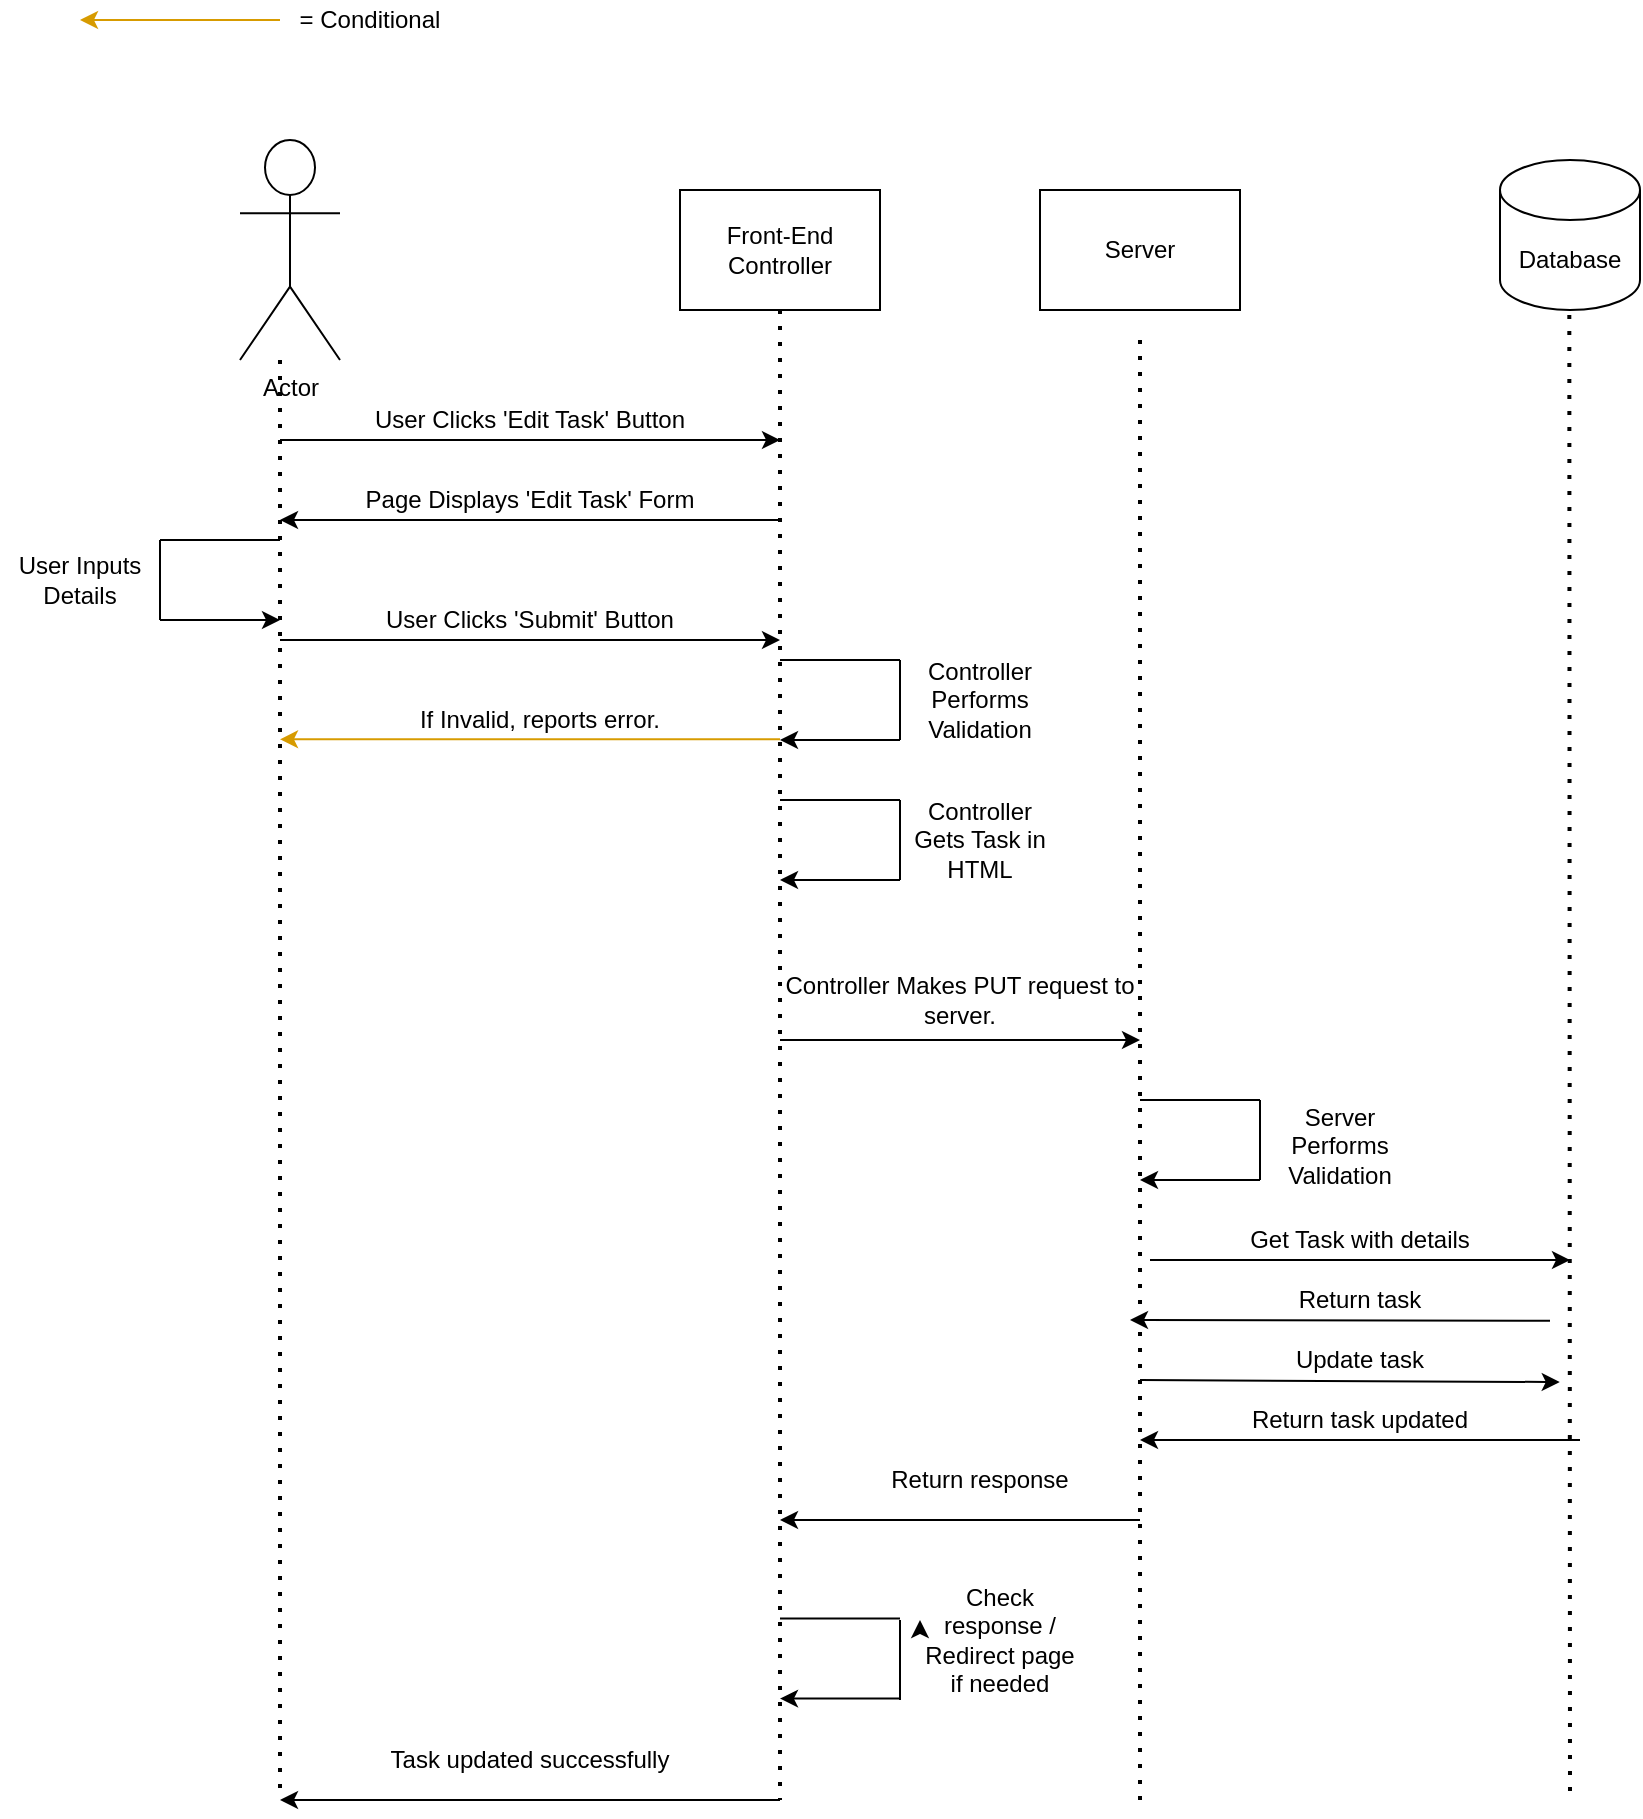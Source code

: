 <mxfile version="14.2.9" type="device"><diagram id="gLwwRTHM_sax4v1_5Uqf" name="Page-1"><mxGraphModel dx="1635" dy="906" grid="1" gridSize="10" guides="1" tooltips="1" connect="1" arrows="1" fold="1" page="1" pageScale="1" pageWidth="850" pageHeight="1100" math="0" shadow="0"><root><mxCell id="0"/><mxCell id="1" parent="0"/><mxCell id="o1XTGOo5_ii0ce84xoPS-1" value="Actor" style="shape=umlActor;verticalLabelPosition=bottom;verticalAlign=top;html=1;outlineConnect=0;" parent="1" vertex="1"><mxGeometry x="120" y="90" width="50" height="110" as="geometry"/></mxCell><mxCell id="o1XTGOo5_ii0ce84xoPS-9" value="Front-End Controller" style="rounded=0;whiteSpace=wrap;html=1;" parent="1" vertex="1"><mxGeometry x="340" y="115" width="100" height="60" as="geometry"/></mxCell><mxCell id="o1XTGOo5_ii0ce84xoPS-10" value="" style="endArrow=none;dashed=1;html=1;dashPattern=1 3;strokeWidth=2;" parent="1" edge="1"><mxGeometry width="50" height="50" relative="1" as="geometry"><mxPoint x="140" y="200" as="sourcePoint"/><mxPoint x="140" y="920" as="targetPoint"/></mxGeometry></mxCell><mxCell id="o1XTGOo5_ii0ce84xoPS-12" value="" style="endArrow=classic;html=1;" parent="1" edge="1"><mxGeometry width="50" height="50" relative="1" as="geometry"><mxPoint x="140" y="240" as="sourcePoint"/><mxPoint x="390" y="240" as="targetPoint"/></mxGeometry></mxCell><mxCell id="o1XTGOo5_ii0ce84xoPS-13" value="" style="endArrow=none;dashed=1;html=1;dashPattern=1 3;strokeWidth=2;exitX=0.5;exitY=1;exitDx=0;exitDy=0;" parent="1" source="o1XTGOo5_ii0ce84xoPS-9" edge="1"><mxGeometry width="50" height="50" relative="1" as="geometry"><mxPoint x="460" y="200" as="sourcePoint"/><mxPoint x="390" y="920" as="targetPoint"/></mxGeometry></mxCell><mxCell id="o1XTGOo5_ii0ce84xoPS-14" value="User Clicks 'Edit Task' Button" style="text;html=1;strokeColor=none;fillColor=none;align=center;verticalAlign=middle;whiteSpace=wrap;rounded=0;" parent="1" vertex="1"><mxGeometry x="180" y="220" width="170" height="20" as="geometry"/></mxCell><mxCell id="o1XTGOo5_ii0ce84xoPS-15" value="" style="endArrow=classic;html=1;" parent="1" edge="1"><mxGeometry width="50" height="50" relative="1" as="geometry"><mxPoint x="390" y="280" as="sourcePoint"/><mxPoint x="140" y="280" as="targetPoint"/></mxGeometry></mxCell><mxCell id="o1XTGOo5_ii0ce84xoPS-16" value="Page Displays 'Edit Task' Form" style="text;html=1;strokeColor=none;fillColor=none;align=center;verticalAlign=middle;whiteSpace=wrap;rounded=0;" parent="1" vertex="1"><mxGeometry x="180" y="260" width="170" height="20" as="geometry"/></mxCell><mxCell id="o1XTGOo5_ii0ce84xoPS-18" value="" style="endArrow=classic;html=1;" parent="1" edge="1"><mxGeometry width="50" height="50" relative="1" as="geometry"><mxPoint x="140" y="340" as="sourcePoint"/><mxPoint x="390" y="340" as="targetPoint"/></mxGeometry></mxCell><mxCell id="o1XTGOo5_ii0ce84xoPS-19" value="User Clicks 'Submit' Button" style="text;html=1;strokeColor=none;fillColor=none;align=center;verticalAlign=middle;whiteSpace=wrap;rounded=0;" parent="1" vertex="1"><mxGeometry x="155" y="320" width="220" height="20" as="geometry"/></mxCell><mxCell id="o1XTGOo5_ii0ce84xoPS-20" value="Server" style="rounded=0;whiteSpace=wrap;html=1;" parent="1" vertex="1"><mxGeometry x="520" y="115" width="100" height="60" as="geometry"/></mxCell><mxCell id="o1XTGOo5_ii0ce84xoPS-22" value="" style="endArrow=none;html=1;" parent="1" edge="1"><mxGeometry width="50" height="50" relative="1" as="geometry"><mxPoint x="140" y="290" as="sourcePoint"/><mxPoint x="80" y="290" as="targetPoint"/></mxGeometry></mxCell><mxCell id="o1XTGOo5_ii0ce84xoPS-23" value="" style="endArrow=none;html=1;" parent="1" edge="1"><mxGeometry width="50" height="50" relative="1" as="geometry"><mxPoint x="80" y="290" as="sourcePoint"/><mxPoint x="80" y="330" as="targetPoint"/></mxGeometry></mxCell><mxCell id="o1XTGOo5_ii0ce84xoPS-24" value="" style="endArrow=classic;html=1;" parent="1" edge="1"><mxGeometry width="50" height="50" relative="1" as="geometry"><mxPoint x="80" y="330" as="sourcePoint"/><mxPoint x="140" y="330" as="targetPoint"/></mxGeometry></mxCell><mxCell id="o1XTGOo5_ii0ce84xoPS-25" value="User Inputs Details" style="text;html=1;strokeColor=none;fillColor=none;align=center;verticalAlign=middle;whiteSpace=wrap;rounded=0;" parent="1" vertex="1"><mxGeometry y="300" width="80" height="20" as="geometry"/></mxCell><mxCell id="o1XTGOo5_ii0ce84xoPS-27" value="" style="endArrow=none;html=1;" parent="1" edge="1"><mxGeometry width="50" height="50" relative="1" as="geometry"><mxPoint x="450" y="350" as="sourcePoint"/><mxPoint x="390" y="350" as="targetPoint"/></mxGeometry></mxCell><mxCell id="o1XTGOo5_ii0ce84xoPS-28" value="" style="endArrow=none;html=1;" parent="1" edge="1"><mxGeometry width="50" height="50" relative="1" as="geometry"><mxPoint x="450" y="350" as="sourcePoint"/><mxPoint x="450" y="390" as="targetPoint"/></mxGeometry></mxCell><mxCell id="o1XTGOo5_ii0ce84xoPS-29" value="" style="endArrow=classic;html=1;" parent="1" edge="1"><mxGeometry width="50" height="50" relative="1" as="geometry"><mxPoint x="450" y="390" as="sourcePoint"/><mxPoint x="390" y="390" as="targetPoint"/></mxGeometry></mxCell><mxCell id="o1XTGOo5_ii0ce84xoPS-30" value="Controller Performs Validation" style="text;html=1;strokeColor=none;fillColor=none;align=center;verticalAlign=middle;whiteSpace=wrap;rounded=0;" parent="1" vertex="1"><mxGeometry x="450" y="360" width="80" height="20" as="geometry"/></mxCell><mxCell id="o1XTGOo5_ii0ce84xoPS-31" value="" style="endArrow=classic;html=1;" parent="1" edge="1"><mxGeometry width="50" height="50" relative="1" as="geometry"><mxPoint x="390" y="540" as="sourcePoint"/><mxPoint x="570" y="540" as="targetPoint"/></mxGeometry></mxCell><mxCell id="o1XTGOo5_ii0ce84xoPS-32" value="" style="endArrow=none;dashed=1;html=1;dashPattern=1 3;strokeWidth=2;exitX=0.5;exitY=1;exitDx=0;exitDy=0;" parent="1" edge="1"><mxGeometry width="50" height="50" relative="1" as="geometry"><mxPoint x="570" y="190" as="sourcePoint"/><mxPoint x="570" y="920" as="targetPoint"/></mxGeometry></mxCell><mxCell id="o1XTGOo5_ii0ce84xoPS-33" value="Controller Makes PUT request to server." style="text;html=1;strokeColor=none;fillColor=none;align=center;verticalAlign=middle;whiteSpace=wrap;rounded=0;" parent="1" vertex="1"><mxGeometry x="390" y="500" width="180" height="40" as="geometry"/></mxCell><mxCell id="o1XTGOo5_ii0ce84xoPS-35" value="Database" style="shape=cylinder3;whiteSpace=wrap;html=1;boundedLbl=1;backgroundOutline=1;size=15;" parent="1" vertex="1"><mxGeometry x="750" y="100" width="70" height="75" as="geometry"/></mxCell><mxCell id="o1XTGOo5_ii0ce84xoPS-37" value="" style="endArrow=none;dashed=1;html=1;dashPattern=1 3;strokeWidth=2;exitX=0.5;exitY=1;exitDx=0;exitDy=0;" parent="1" edge="1"><mxGeometry width="50" height="50" relative="1" as="geometry"><mxPoint x="784.66" y="177.5" as="sourcePoint"/><mxPoint x="785" y="920" as="targetPoint"/></mxGeometry></mxCell><mxCell id="o1XTGOo5_ii0ce84xoPS-39" value="" style="endArrow=none;html=1;" parent="1" edge="1"><mxGeometry width="50" height="50" relative="1" as="geometry"><mxPoint x="630" y="570" as="sourcePoint"/><mxPoint x="570" y="570" as="targetPoint"/></mxGeometry></mxCell><mxCell id="o1XTGOo5_ii0ce84xoPS-40" value="" style="endArrow=none;html=1;" parent="1" edge="1"><mxGeometry width="50" height="50" relative="1" as="geometry"><mxPoint x="630" y="570" as="sourcePoint"/><mxPoint x="630" y="610" as="targetPoint"/></mxGeometry></mxCell><mxCell id="o1XTGOo5_ii0ce84xoPS-41" value="" style="endArrow=classic;html=1;" parent="1" edge="1"><mxGeometry width="50" height="50" relative="1" as="geometry"><mxPoint x="630" y="610" as="sourcePoint"/><mxPoint x="570" y="610" as="targetPoint"/></mxGeometry></mxCell><mxCell id="o1XTGOo5_ii0ce84xoPS-42" value="Server Performs Validation&lt;br&gt;&lt;br&gt;" style="text;html=1;strokeColor=none;fillColor=none;align=center;verticalAlign=middle;whiteSpace=wrap;rounded=0;" parent="1" vertex="1"><mxGeometry x="630" y="590" width="80" height="20" as="geometry"/></mxCell><mxCell id="o1XTGOo5_ii0ce84xoPS-43" value="" style="endArrow=classic;html=1;fillColor=#ffe6cc;strokeColor=#d79b00;" parent="1" edge="1"><mxGeometry width="50" height="50" relative="1" as="geometry"><mxPoint x="390" y="389.66" as="sourcePoint"/><mxPoint x="140" y="389.66" as="targetPoint"/></mxGeometry></mxCell><mxCell id="o1XTGOo5_ii0ce84xoPS-44" value="If Invalid, reports error." style="text;html=1;strokeColor=none;fillColor=none;align=center;verticalAlign=middle;whiteSpace=wrap;rounded=0;" parent="1" vertex="1"><mxGeometry x="190" y="370" width="160" height="20" as="geometry"/></mxCell><mxCell id="o1XTGOo5_ii0ce84xoPS-48" style="edgeStyle=orthogonalEdgeStyle;rounded=0;orthogonalLoop=1;jettySize=auto;html=1;fillColor=#ffe6cc;strokeColor=#d79b00;" parent="1" source="o1XTGOo5_ii0ce84xoPS-46" edge="1"><mxGeometry relative="1" as="geometry"><mxPoint x="40" y="30" as="targetPoint"/></mxGeometry></mxCell><mxCell id="o1XTGOo5_ii0ce84xoPS-46" value="= Conditional" style="text;html=1;strokeColor=none;fillColor=none;align=center;verticalAlign=middle;whiteSpace=wrap;rounded=0;" parent="1" vertex="1"><mxGeometry x="140" y="20" width="90" height="20" as="geometry"/></mxCell><mxCell id="o1XTGOo5_ii0ce84xoPS-55" value="" style="endArrow=classic;html=1;" parent="1" edge="1"><mxGeometry width="50" height="50" relative="1" as="geometry"><mxPoint x="575" y="650" as="sourcePoint"/><mxPoint x="785" y="650" as="targetPoint"/></mxGeometry></mxCell><mxCell id="o1XTGOo5_ii0ce84xoPS-56" value="Get Task with details" style="text;html=1;strokeColor=none;fillColor=none;align=center;verticalAlign=middle;whiteSpace=wrap;rounded=0;" parent="1" vertex="1"><mxGeometry x="570" y="630" width="220" height="20" as="geometry"/></mxCell><mxCell id="o1XTGOo5_ii0ce84xoPS-57" value="" style="endArrow=classic;html=1;" parent="1" edge="1"><mxGeometry width="50" height="50" relative="1" as="geometry"><mxPoint x="570" y="780" as="sourcePoint"/><mxPoint x="390" y="780" as="targetPoint"/></mxGeometry></mxCell><mxCell id="o1XTGOo5_ii0ce84xoPS-58" value="Return response" style="text;html=1;strokeColor=none;fillColor=none;align=center;verticalAlign=middle;whiteSpace=wrap;rounded=0;" parent="1" vertex="1"><mxGeometry x="420" y="750" width="140" height="20" as="geometry"/></mxCell><mxCell id="o1XTGOo5_ii0ce84xoPS-59" value="" style="endArrow=none;html=1;" parent="1" edge="1"><mxGeometry width="50" height="50" relative="1" as="geometry"><mxPoint x="450" y="829.31" as="sourcePoint"/><mxPoint x="390" y="829.31" as="targetPoint"/></mxGeometry></mxCell><mxCell id="o1XTGOo5_ii0ce84xoPS-60" value="" style="endArrow=none;html=1;" parent="1" edge="1"><mxGeometry width="50" height="50" relative="1" as="geometry"><mxPoint x="450" y="830" as="sourcePoint"/><mxPoint x="450" y="870" as="targetPoint"/></mxGeometry></mxCell><mxCell id="o1XTGOo5_ii0ce84xoPS-61" value="" style="endArrow=classic;html=1;" parent="1" edge="1"><mxGeometry width="50" height="50" relative="1" as="geometry"><mxPoint x="450" y="869.31" as="sourcePoint"/><mxPoint x="390" y="869.31" as="targetPoint"/></mxGeometry></mxCell><mxCell id="o1XTGOo5_ii0ce84xoPS-62" value="Check response / Redirect page if needed" style="text;html=1;strokeColor=none;fillColor=none;align=center;verticalAlign=middle;whiteSpace=wrap;rounded=0;" parent="1" vertex="1"><mxGeometry x="460" y="830" width="80" height="20" as="geometry"/></mxCell><mxCell id="o1XTGOo5_ii0ce84xoPS-66" value="Task updated successfully" style="text;html=1;strokeColor=none;fillColor=none;align=center;verticalAlign=middle;whiteSpace=wrap;rounded=0;" parent="1" vertex="1"><mxGeometry x="155" y="890" width="220" height="20" as="geometry"/></mxCell><mxCell id="o1XTGOo5_ii0ce84xoPS-73" value="" style="endArrow=classic;html=1;" parent="1" edge="1"><mxGeometry width="50" height="50" relative="1" as="geometry"><mxPoint x="775" y="680.34" as="sourcePoint"/><mxPoint x="565" y="680" as="targetPoint"/></mxGeometry></mxCell><mxCell id="o1XTGOo5_ii0ce84xoPS-74" value="Return task" style="text;html=1;strokeColor=none;fillColor=none;align=center;verticalAlign=middle;whiteSpace=wrap;rounded=0;" parent="1" vertex="1"><mxGeometry x="570" y="660" width="220" height="20" as="geometry"/></mxCell><mxCell id="ZrnwicwK7ZjU1C_bwP1G-2" value="Update task" style="text;html=1;strokeColor=none;fillColor=none;align=center;verticalAlign=middle;whiteSpace=wrap;rounded=0;" parent="1" vertex="1"><mxGeometry x="570" y="690" width="220" height="20" as="geometry"/></mxCell><mxCell id="ZrnwicwK7ZjU1C_bwP1G-3" value="Return task updated" style="text;html=1;strokeColor=none;fillColor=none;align=center;verticalAlign=middle;whiteSpace=wrap;rounded=0;" parent="1" vertex="1"><mxGeometry x="570" y="720" width="220" height="20" as="geometry"/></mxCell><mxCell id="ZrnwicwK7ZjU1C_bwP1G-4" value="" style="endArrow=classic;html=1;exitX=0;exitY=1;exitDx=0;exitDy=0;entryX=0.954;entryY=1.051;entryDx=0;entryDy=0;entryPerimeter=0;" parent="1" source="ZrnwicwK7ZjU1C_bwP1G-2" target="ZrnwicwK7ZjU1C_bwP1G-2" edge="1"><mxGeometry width="50" height="50" relative="1" as="geometry"><mxPoint x="670" y="860" as="sourcePoint"/><mxPoint x="720" y="810" as="targetPoint"/></mxGeometry></mxCell><mxCell id="ZrnwicwK7ZjU1C_bwP1G-5" value="" style="endArrow=classic;html=1;exitX=1;exitY=1;exitDx=0;exitDy=0;" parent="1" source="ZrnwicwK7ZjU1C_bwP1G-3" edge="1"><mxGeometry width="50" height="50" relative="1" as="geometry"><mxPoint x="680" y="830" as="sourcePoint"/><mxPoint x="570" y="740" as="targetPoint"/></mxGeometry></mxCell><mxCell id="ZrnwicwK7ZjU1C_bwP1G-6" value="" style="endArrow=classic;html=1;" parent="1" edge="1"><mxGeometry width="50" height="50" relative="1" as="geometry"><mxPoint x="390" y="920" as="sourcePoint"/><mxPoint x="140" y="920" as="targetPoint"/></mxGeometry></mxCell><mxCell id="o28HZK1UXrbWpSGvz-BJ-1" value="" style="endArrow=none;html=1;" edge="1" parent="1"><mxGeometry width="50" height="50" relative="1" as="geometry"><mxPoint x="450" y="420" as="sourcePoint"/><mxPoint x="390" y="420" as="targetPoint"/></mxGeometry></mxCell><mxCell id="o28HZK1UXrbWpSGvz-BJ-2" value="" style="endArrow=none;html=1;" edge="1" parent="1"><mxGeometry width="50" height="50" relative="1" as="geometry"><mxPoint x="450" y="420" as="sourcePoint"/><mxPoint x="450" y="460" as="targetPoint"/></mxGeometry></mxCell><mxCell id="o28HZK1UXrbWpSGvz-BJ-3" value="" style="endArrow=classic;html=1;" edge="1" parent="1"><mxGeometry width="50" height="50" relative="1" as="geometry"><mxPoint x="450" y="460" as="sourcePoint"/><mxPoint x="390" y="460" as="targetPoint"/></mxGeometry></mxCell><mxCell id="o28HZK1UXrbWpSGvz-BJ-4" value="Controller Gets Task in HTML" style="text;html=1;strokeColor=none;fillColor=none;align=center;verticalAlign=middle;whiteSpace=wrap;rounded=0;" vertex="1" parent="1"><mxGeometry x="450" y="430" width="80" height="20" as="geometry"/></mxCell><mxCell id="o28HZK1UXrbWpSGvz-BJ-5" style="edgeStyle=orthogonalEdgeStyle;rounded=0;orthogonalLoop=1;jettySize=auto;html=1;exitX=0;exitY=0.25;exitDx=0;exitDy=0;entryX=0;entryY=0;entryDx=0;entryDy=0;" edge="1" parent="1" source="o1XTGOo5_ii0ce84xoPS-62" target="o1XTGOo5_ii0ce84xoPS-62"><mxGeometry relative="1" as="geometry"/></mxCell><mxCell id="o28HZK1UXrbWpSGvz-BJ-7" style="edgeStyle=orthogonalEdgeStyle;rounded=0;orthogonalLoop=1;jettySize=auto;html=1;exitX=0.5;exitY=1;exitDx=0;exitDy=0;" edge="1" parent="1" source="o1XTGOo5_ii0ce84xoPS-62" target="o1XTGOo5_ii0ce84xoPS-62"><mxGeometry relative="1" as="geometry"/></mxCell></root></mxGraphModel></diagram></mxfile>